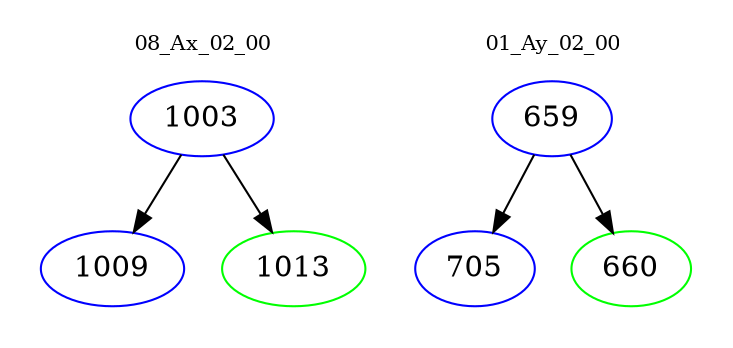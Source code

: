 digraph{
subgraph cluster_0 {
color = white
label = "08_Ax_02_00";
fontsize=10;
T0_1003 [label="1003", color="blue"]
T0_1003 -> T0_1009 [color="black"]
T0_1009 [label="1009", color="blue"]
T0_1003 -> T0_1013 [color="black"]
T0_1013 [label="1013", color="green"]
}
subgraph cluster_1 {
color = white
label = "01_Ay_02_00";
fontsize=10;
T1_659 [label="659", color="blue"]
T1_659 -> T1_705 [color="black"]
T1_705 [label="705", color="blue"]
T1_659 -> T1_660 [color="black"]
T1_660 [label="660", color="green"]
}
}
